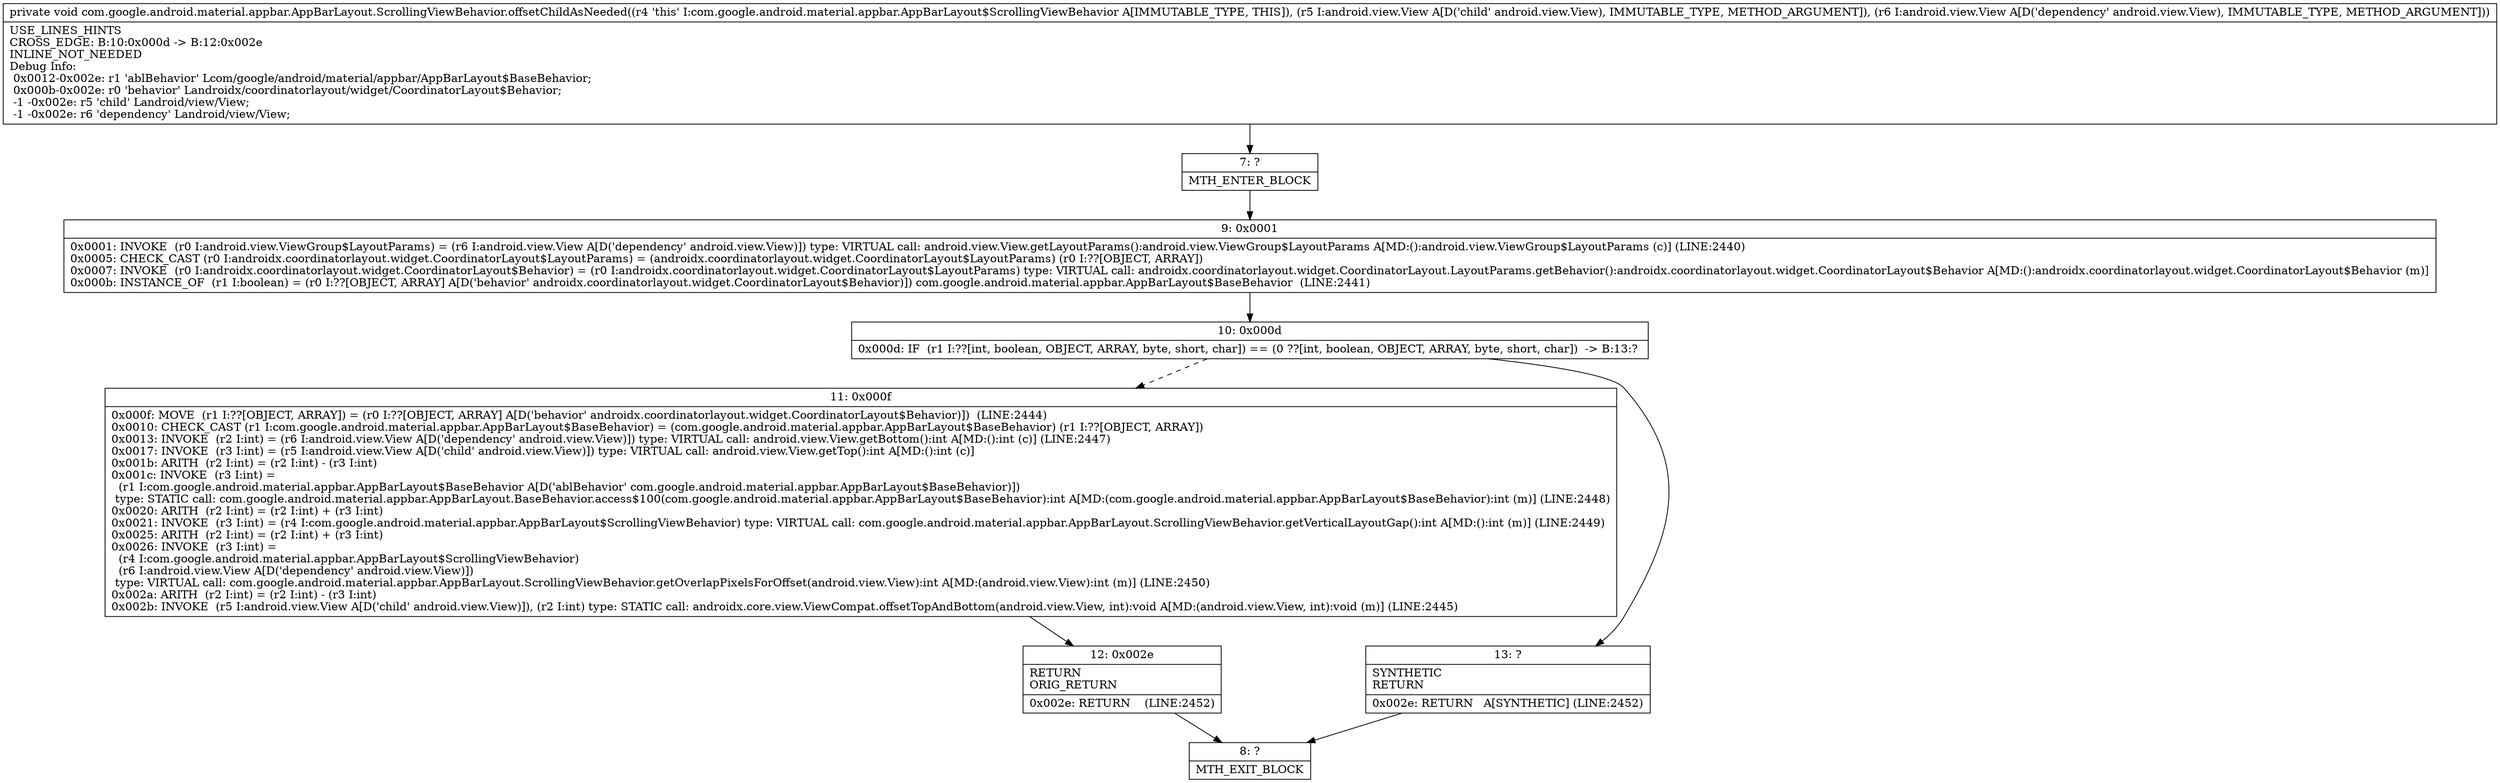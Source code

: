 digraph "CFG forcom.google.android.material.appbar.AppBarLayout.ScrollingViewBehavior.offsetChildAsNeeded(Landroid\/view\/View;Landroid\/view\/View;)V" {
Node_7 [shape=record,label="{7\:\ ?|MTH_ENTER_BLOCK\l}"];
Node_9 [shape=record,label="{9\:\ 0x0001|0x0001: INVOKE  (r0 I:android.view.ViewGroup$LayoutParams) = (r6 I:android.view.View A[D('dependency' android.view.View)]) type: VIRTUAL call: android.view.View.getLayoutParams():android.view.ViewGroup$LayoutParams A[MD:():android.view.ViewGroup$LayoutParams (c)] (LINE:2440)\l0x0005: CHECK_CAST (r0 I:androidx.coordinatorlayout.widget.CoordinatorLayout$LayoutParams) = (androidx.coordinatorlayout.widget.CoordinatorLayout$LayoutParams) (r0 I:??[OBJECT, ARRAY]) \l0x0007: INVOKE  (r0 I:androidx.coordinatorlayout.widget.CoordinatorLayout$Behavior) = (r0 I:androidx.coordinatorlayout.widget.CoordinatorLayout$LayoutParams) type: VIRTUAL call: androidx.coordinatorlayout.widget.CoordinatorLayout.LayoutParams.getBehavior():androidx.coordinatorlayout.widget.CoordinatorLayout$Behavior A[MD:():androidx.coordinatorlayout.widget.CoordinatorLayout$Behavior (m)]\l0x000b: INSTANCE_OF  (r1 I:boolean) = (r0 I:??[OBJECT, ARRAY] A[D('behavior' androidx.coordinatorlayout.widget.CoordinatorLayout$Behavior)]) com.google.android.material.appbar.AppBarLayout$BaseBehavior  (LINE:2441)\l}"];
Node_10 [shape=record,label="{10\:\ 0x000d|0x000d: IF  (r1 I:??[int, boolean, OBJECT, ARRAY, byte, short, char]) == (0 ??[int, boolean, OBJECT, ARRAY, byte, short, char])  \-\> B:13:? \l}"];
Node_11 [shape=record,label="{11\:\ 0x000f|0x000f: MOVE  (r1 I:??[OBJECT, ARRAY]) = (r0 I:??[OBJECT, ARRAY] A[D('behavior' androidx.coordinatorlayout.widget.CoordinatorLayout$Behavior)])  (LINE:2444)\l0x0010: CHECK_CAST (r1 I:com.google.android.material.appbar.AppBarLayout$BaseBehavior) = (com.google.android.material.appbar.AppBarLayout$BaseBehavior) (r1 I:??[OBJECT, ARRAY]) \l0x0013: INVOKE  (r2 I:int) = (r6 I:android.view.View A[D('dependency' android.view.View)]) type: VIRTUAL call: android.view.View.getBottom():int A[MD:():int (c)] (LINE:2447)\l0x0017: INVOKE  (r3 I:int) = (r5 I:android.view.View A[D('child' android.view.View)]) type: VIRTUAL call: android.view.View.getTop():int A[MD:():int (c)]\l0x001b: ARITH  (r2 I:int) = (r2 I:int) \- (r3 I:int) \l0x001c: INVOKE  (r3 I:int) = \l  (r1 I:com.google.android.material.appbar.AppBarLayout$BaseBehavior A[D('ablBehavior' com.google.android.material.appbar.AppBarLayout$BaseBehavior)])\l type: STATIC call: com.google.android.material.appbar.AppBarLayout.BaseBehavior.access$100(com.google.android.material.appbar.AppBarLayout$BaseBehavior):int A[MD:(com.google.android.material.appbar.AppBarLayout$BaseBehavior):int (m)] (LINE:2448)\l0x0020: ARITH  (r2 I:int) = (r2 I:int) + (r3 I:int) \l0x0021: INVOKE  (r3 I:int) = (r4 I:com.google.android.material.appbar.AppBarLayout$ScrollingViewBehavior) type: VIRTUAL call: com.google.android.material.appbar.AppBarLayout.ScrollingViewBehavior.getVerticalLayoutGap():int A[MD:():int (m)] (LINE:2449)\l0x0025: ARITH  (r2 I:int) = (r2 I:int) + (r3 I:int) \l0x0026: INVOKE  (r3 I:int) = \l  (r4 I:com.google.android.material.appbar.AppBarLayout$ScrollingViewBehavior)\l  (r6 I:android.view.View A[D('dependency' android.view.View)])\l type: VIRTUAL call: com.google.android.material.appbar.AppBarLayout.ScrollingViewBehavior.getOverlapPixelsForOffset(android.view.View):int A[MD:(android.view.View):int (m)] (LINE:2450)\l0x002a: ARITH  (r2 I:int) = (r2 I:int) \- (r3 I:int) \l0x002b: INVOKE  (r5 I:android.view.View A[D('child' android.view.View)]), (r2 I:int) type: STATIC call: androidx.core.view.ViewCompat.offsetTopAndBottom(android.view.View, int):void A[MD:(android.view.View, int):void (m)] (LINE:2445)\l}"];
Node_12 [shape=record,label="{12\:\ 0x002e|RETURN\lORIG_RETURN\l|0x002e: RETURN    (LINE:2452)\l}"];
Node_8 [shape=record,label="{8\:\ ?|MTH_EXIT_BLOCK\l}"];
Node_13 [shape=record,label="{13\:\ ?|SYNTHETIC\lRETURN\l|0x002e: RETURN   A[SYNTHETIC] (LINE:2452)\l}"];
MethodNode[shape=record,label="{private void com.google.android.material.appbar.AppBarLayout.ScrollingViewBehavior.offsetChildAsNeeded((r4 'this' I:com.google.android.material.appbar.AppBarLayout$ScrollingViewBehavior A[IMMUTABLE_TYPE, THIS]), (r5 I:android.view.View A[D('child' android.view.View), IMMUTABLE_TYPE, METHOD_ARGUMENT]), (r6 I:android.view.View A[D('dependency' android.view.View), IMMUTABLE_TYPE, METHOD_ARGUMENT]))  | USE_LINES_HINTS\lCROSS_EDGE: B:10:0x000d \-\> B:12:0x002e\lINLINE_NOT_NEEDED\lDebug Info:\l  0x0012\-0x002e: r1 'ablBehavior' Lcom\/google\/android\/material\/appbar\/AppBarLayout$BaseBehavior;\l  0x000b\-0x002e: r0 'behavior' Landroidx\/coordinatorlayout\/widget\/CoordinatorLayout$Behavior;\l  \-1 \-0x002e: r5 'child' Landroid\/view\/View;\l  \-1 \-0x002e: r6 'dependency' Landroid\/view\/View;\l}"];
MethodNode -> Node_7;Node_7 -> Node_9;
Node_9 -> Node_10;
Node_10 -> Node_11[style=dashed];
Node_10 -> Node_13;
Node_11 -> Node_12;
Node_12 -> Node_8;
Node_13 -> Node_8;
}

